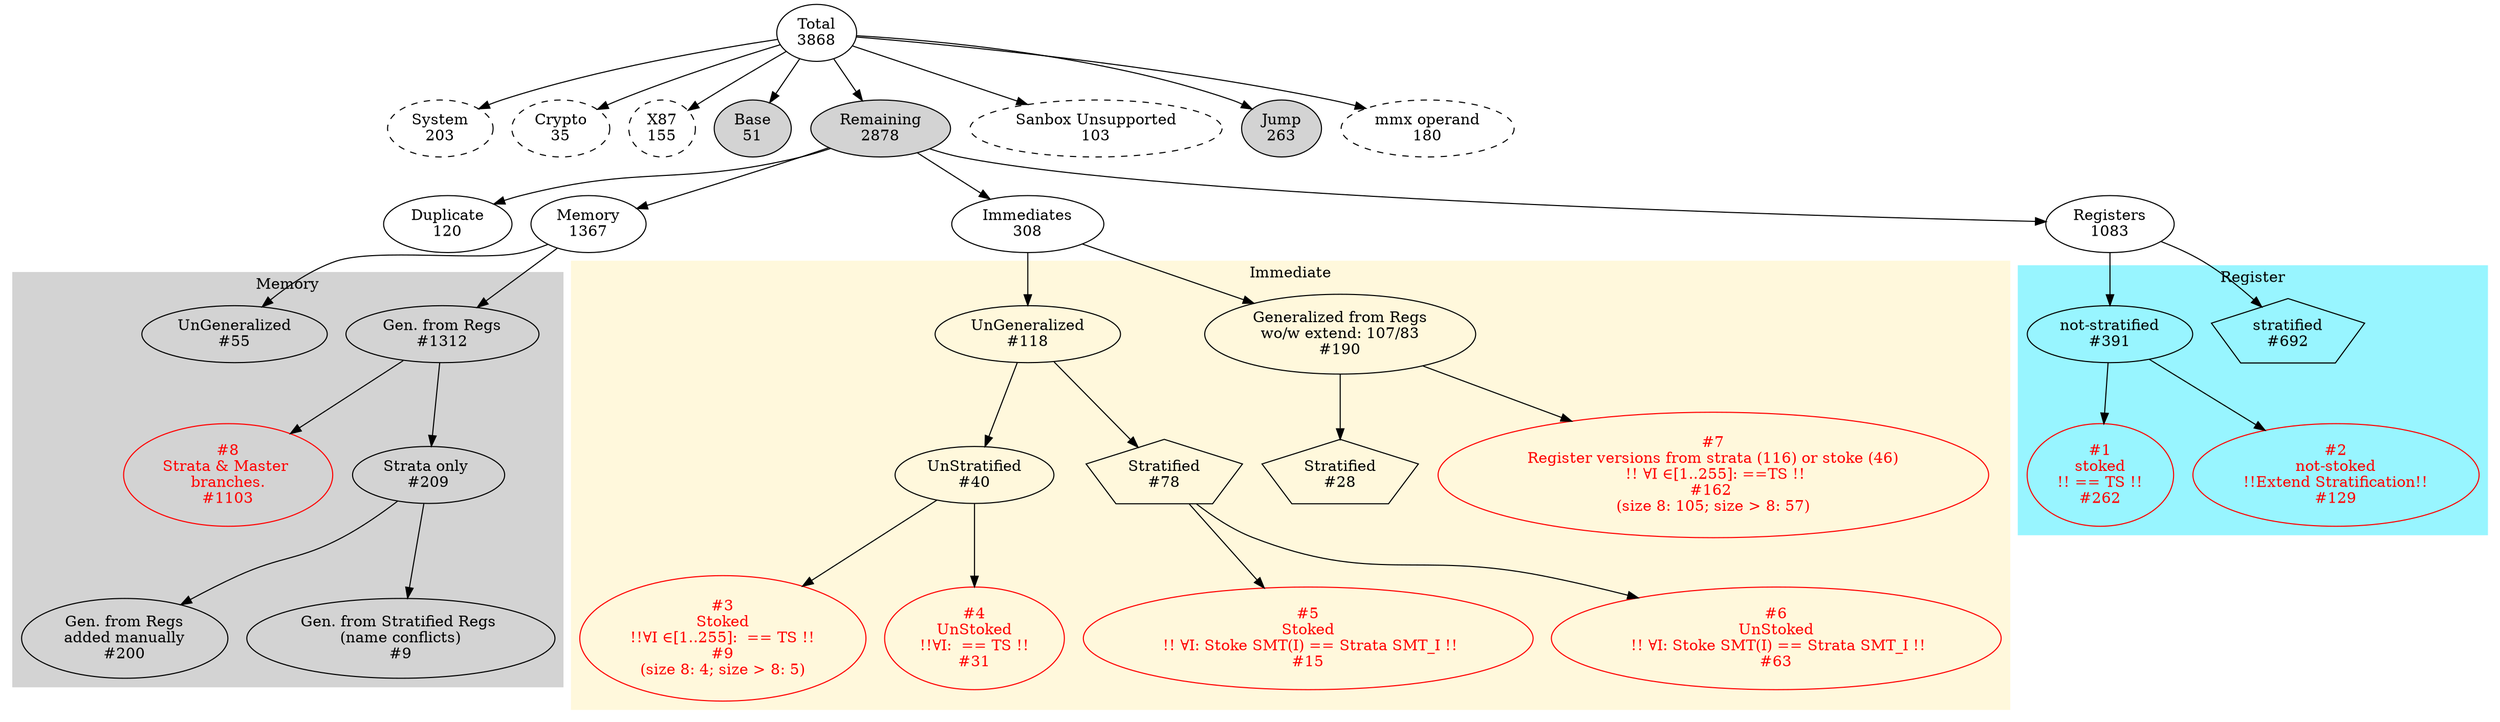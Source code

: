 // dot -Tps imm_stats.dot -o imm_stats.ps
digraph instr_supprt {
    
      
  T [label="Total\n3868"]
    SYS         [style=dashed; label="System\n203"] 
    CRYPTO      [style=dashed; label="Crypto\n35"] 
    X87         [style=dashed; label="X87\n155"] 
    BASE        [style=filled; label="Base\n51"] 
    REM         [style=filled; label="Remaining\n2878"]
    US          [style=dashed; label="Sanbox Unsupported\n103"] 
    JMP         [style=filled; label="Jump\n263"] 
    MMX         [style=dashed; label="mmx operand\n180"] 
  
  T -> SYS  
  T -> CRYPTO  
  T -> X87  
  T -> US  
  T -> BASE  
  T -> REM
  T -> JMP  
  T -> MMX  

  {rank = same; T; }
  {rank = same; SYS; CRYPTO; X87; US; JMP; MMX;  }
  {rank = same; REM, BASE}

  /***************************************************/
  // Remaining

  DUP      [label="Duplicate\n120"] 
  MEM      [label="Memory\n1367"] 
  IMMS [label="Immediates\n308"]
  REGS [label="Registers\n1083"]

  REM -> DUP
  REM -> MEM
  REM -> IMMS
  REM -> REGS
  {rank = same; DUP; MEM; IMMS; REGS;}

  /***************************************************/
  // Registers
  subgraph cluster_0 {
    label =  "Register"
    style=filled;
    color = cadetblue1;

    REGS_STRATA [sides=5; shape=polygon; label="stratified\n#692"] 
    REGS_UNSTRATA [label="not-stratified\n#391"] 
    REGS_UNSTRATA_STOKED [fontcolor=red; color=red; label="#1\nstoked\n!! == TS !!\n#262"] 
    REGS_UGUSUS [fontcolor=red; color=red; label="#2\nnot-stoked\n!!Extend Stratification!!\n#129"]

    REGS -> REGS_STRATA
    REGS -> REGS_UNSTRATA
    REGS_UNSTRATA -> REGS_UNSTRATA_STOKED
    REGS_UNSTRATA -> REGS_UGUSUS

    {rank = same; REGS_STRATA; REGS_UNSTRATA; }
    {rank = same; REGS_UNSTRATA_STOKED; REGS_UGUSUS; }
  }
  /***************************************************/

  /***************************************************/
  // Memory
  subgraph cluster_1 {
    label =  "Memory"
    style=filled;
    color = lightgrey;

    MEM_G [label="Gen. from Regs\n#1312"]
    MEM_G_STRATA_STOKE [fontcolor=red; color=red;label="#8\nStrata & Master \nbranches.\n#1103"]
    MEM_G_STRATA_ONLY [label="Strata only \n#209"]
    MEM_G_STRATA_MANUAL_ADDITION [label=" Gen. from Regs \nadded manually\n#200"]
    MEM_G_STRATA_MANUAL_NAME_CONFLICT [label="Gen. from Stratified Regs \n(name conflicts)\n#9"]

    MEM_UG [label="UnGeneralized\n#55"]

    MEM -> MEM_G
    MEM_G -> MEM_G_STRATA_STOKE
    MEM_G -> MEM_G_STRATA_ONLY
    MEM_G_STRATA_ONLY -> MEM_G_STRATA_MANUAL_ADDITION
    MEM_G_STRATA_ONLY -> MEM_G_STRATA_MANUAL_NAME_CONFLICT
    MEM -> MEM_UG

    {rank = same; MEM_UG; MEM_G; }
  }
  /***************************************************/

 /***************************************************/
 // Immediates
  subgraph cluster_2 {
    label =  "Immediate";
    style=filled;
    color = cornsilk;

    G [label="Generalized from Regs\nwo/w extend: 107/83\n#190"] 
    S1 [sides=5; shape=polygon; label="Stratified\n#28"] 
    //S [label="Strata\n106"] 
    UG [label="UnGeneralized\n#118"] 
    UGUS [label="UnStratified\n#40"]
    S2 [sides=5; shape=polygon; label="Stratified\n#78"] 
    UGUSS [fontcolor=red; color=red; label="#3\nStoked\n!!&#8704;I &isin;[1..255]:  == TS !!\n#9\n(size 8: 4; size > 8: 5)"]
    UGUSUS [fontcolor=red; color=red; label="#4\nUnStoked\n!!&#8704;I:  == TS !!\n#31"]
    S2_STOKED [fontcolor=red; color=red; label="#5\nStoked\n !! &#8704;I: Stoke SMT(I) == Strata SMT_I !!\n#15"]
    S2_UNSTOKED [fontcolor=red; color=red; label="#6\nUnStoked\n !! &#8704;I: Stoke SMT(I) == Strata SMT_I !!\n#63"]
    GUS [fontcolor=red; color=red; label="#7\nRegister versions from strata (116) or stoke (46)\n !! &#8704;I &isin;[1..255]: ==TS !!\n#162 \n(size 8: 105; size > 8: 57)"]

    IMMS -> G
    IMMS -> UG

    //G -> S1 -> S
    //UG -> S2 -> S
    G -> S1
    UG -> S2
    G -> GUS
    UG -> UGUS -> UGUSS
    UGUS -> UGUSUS
    S2 -> S2_STOKED
    S2 -> S2_UNSTOKED

    {rank = same; IMMS; }
    {rank = same; G; UG; }
    {rank = same; S1; S2; UGUS }
    {rank = same; UGUSUS  }
    {rank = same; S2_STOKED;S2_UNSTOKED   }
  }
 /***************************************************/

 }
